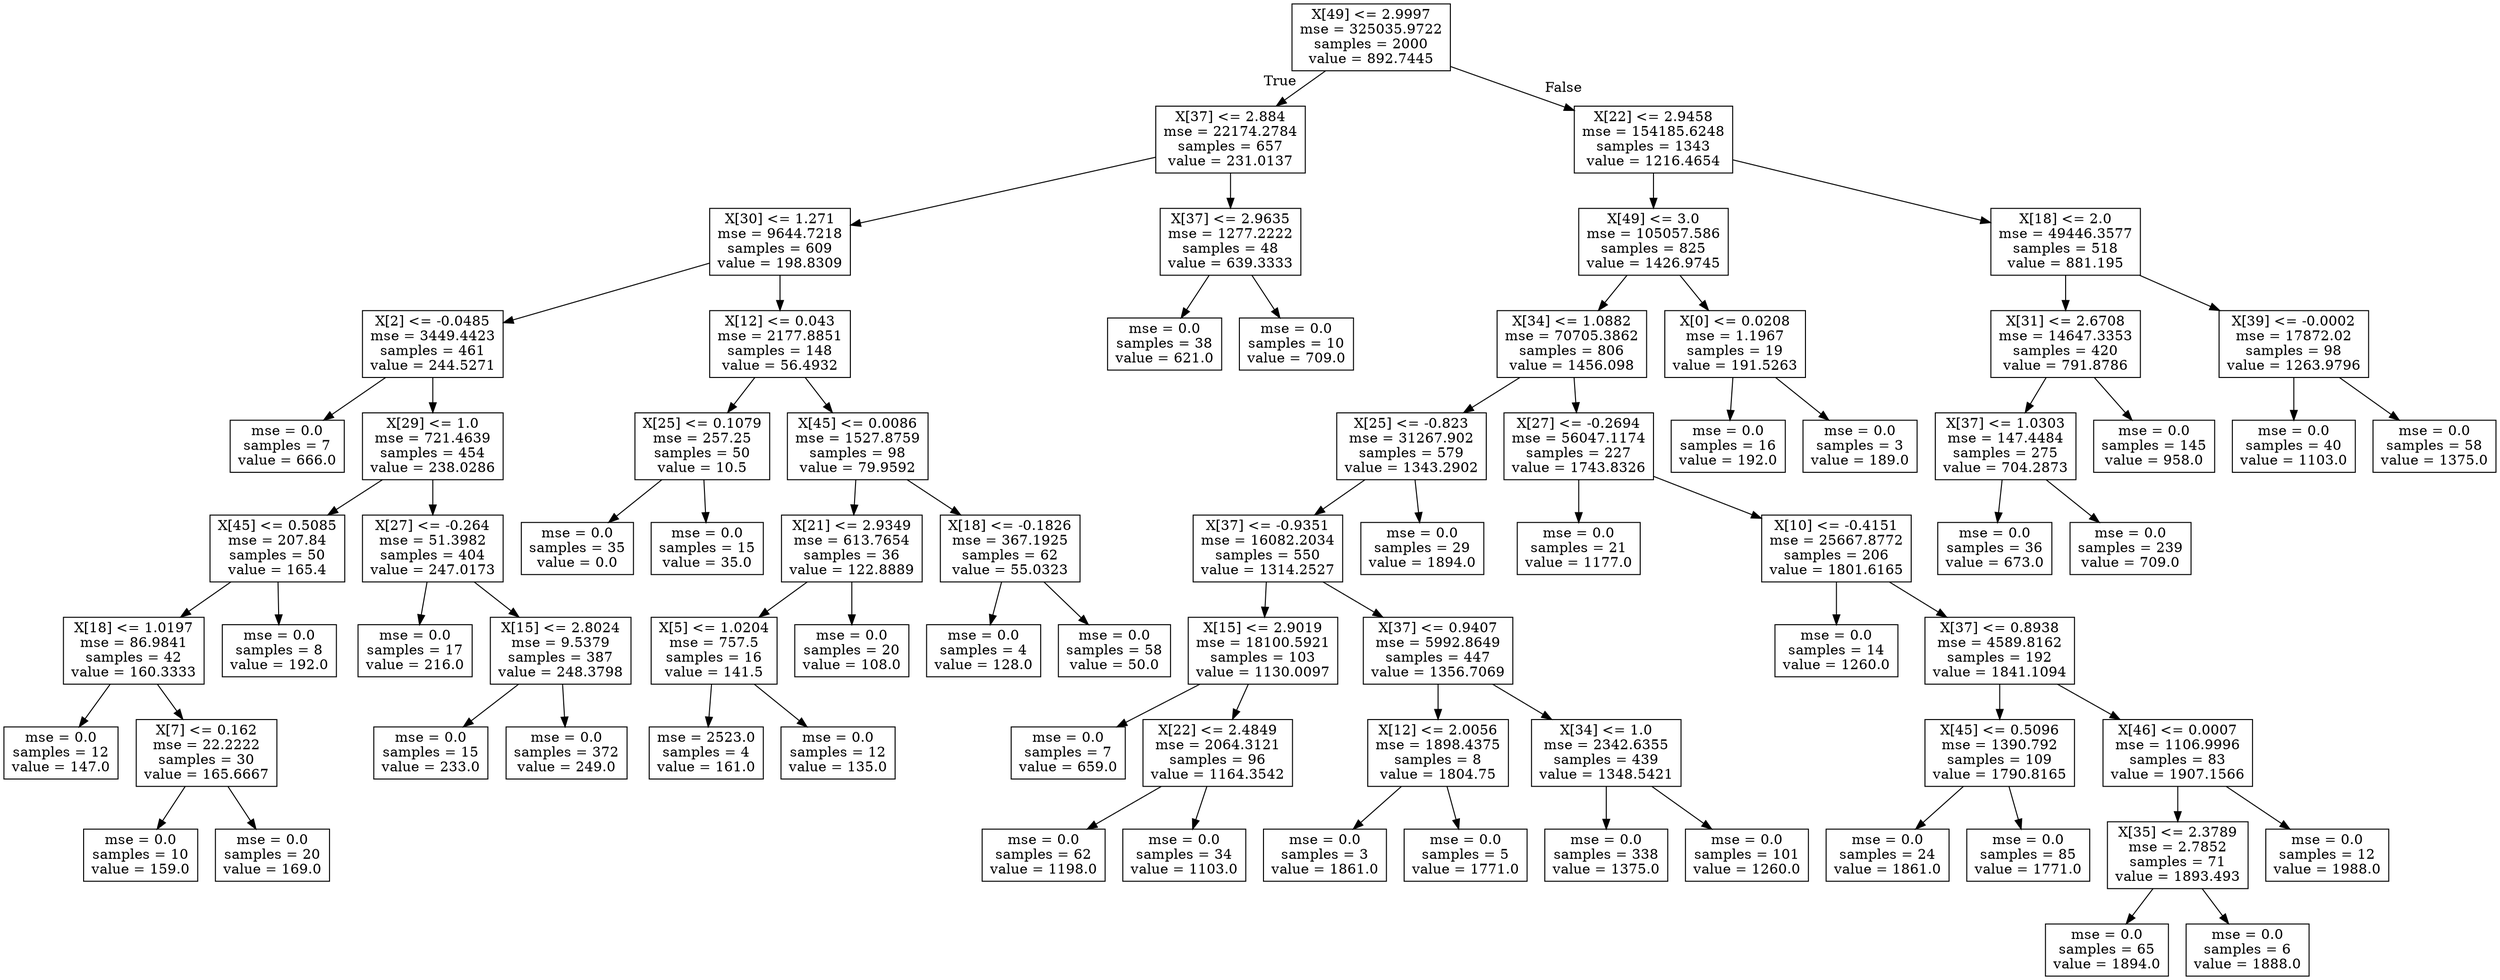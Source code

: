 digraph Tree {
node [shape=box] ;
0 [label="X[49] <= 2.9997\nmse = 325035.9722\nsamples = 2000\nvalue = 892.7445"] ;
1 [label="X[37] <= 2.884\nmse = 22174.2784\nsamples = 657\nvalue = 231.0137"] ;
0 -> 1 [labeldistance=2.5, labelangle=45, headlabel="True"] ;
2 [label="X[30] <= 1.271\nmse = 9644.7218\nsamples = 609\nvalue = 198.8309"] ;
1 -> 2 ;
3 [label="X[2] <= -0.0485\nmse = 3449.4423\nsamples = 461\nvalue = 244.5271"] ;
2 -> 3 ;
4 [label="mse = 0.0\nsamples = 7\nvalue = 666.0"] ;
3 -> 4 ;
5 [label="X[29] <= 1.0\nmse = 721.4639\nsamples = 454\nvalue = 238.0286"] ;
3 -> 5 ;
6 [label="X[45] <= 0.5085\nmse = 207.84\nsamples = 50\nvalue = 165.4"] ;
5 -> 6 ;
7 [label="X[18] <= 1.0197\nmse = 86.9841\nsamples = 42\nvalue = 160.3333"] ;
6 -> 7 ;
8 [label="mse = 0.0\nsamples = 12\nvalue = 147.0"] ;
7 -> 8 ;
9 [label="X[7] <= 0.162\nmse = 22.2222\nsamples = 30\nvalue = 165.6667"] ;
7 -> 9 ;
10 [label="mse = 0.0\nsamples = 10\nvalue = 159.0"] ;
9 -> 10 ;
11 [label="mse = 0.0\nsamples = 20\nvalue = 169.0"] ;
9 -> 11 ;
12 [label="mse = 0.0\nsamples = 8\nvalue = 192.0"] ;
6 -> 12 ;
13 [label="X[27] <= -0.264\nmse = 51.3982\nsamples = 404\nvalue = 247.0173"] ;
5 -> 13 ;
14 [label="mse = 0.0\nsamples = 17\nvalue = 216.0"] ;
13 -> 14 ;
15 [label="X[15] <= 2.8024\nmse = 9.5379\nsamples = 387\nvalue = 248.3798"] ;
13 -> 15 ;
16 [label="mse = 0.0\nsamples = 15\nvalue = 233.0"] ;
15 -> 16 ;
17 [label="mse = 0.0\nsamples = 372\nvalue = 249.0"] ;
15 -> 17 ;
18 [label="X[12] <= 0.043\nmse = 2177.8851\nsamples = 148\nvalue = 56.4932"] ;
2 -> 18 ;
19 [label="X[25] <= 0.1079\nmse = 257.25\nsamples = 50\nvalue = 10.5"] ;
18 -> 19 ;
20 [label="mse = 0.0\nsamples = 35\nvalue = 0.0"] ;
19 -> 20 ;
21 [label="mse = 0.0\nsamples = 15\nvalue = 35.0"] ;
19 -> 21 ;
22 [label="X[45] <= 0.0086\nmse = 1527.8759\nsamples = 98\nvalue = 79.9592"] ;
18 -> 22 ;
23 [label="X[21] <= 2.9349\nmse = 613.7654\nsamples = 36\nvalue = 122.8889"] ;
22 -> 23 ;
24 [label="X[5] <= 1.0204\nmse = 757.5\nsamples = 16\nvalue = 141.5"] ;
23 -> 24 ;
25 [label="mse = 2523.0\nsamples = 4\nvalue = 161.0"] ;
24 -> 25 ;
26 [label="mse = 0.0\nsamples = 12\nvalue = 135.0"] ;
24 -> 26 ;
27 [label="mse = 0.0\nsamples = 20\nvalue = 108.0"] ;
23 -> 27 ;
28 [label="X[18] <= -0.1826\nmse = 367.1925\nsamples = 62\nvalue = 55.0323"] ;
22 -> 28 ;
29 [label="mse = 0.0\nsamples = 4\nvalue = 128.0"] ;
28 -> 29 ;
30 [label="mse = 0.0\nsamples = 58\nvalue = 50.0"] ;
28 -> 30 ;
31 [label="X[37] <= 2.9635\nmse = 1277.2222\nsamples = 48\nvalue = 639.3333"] ;
1 -> 31 ;
32 [label="mse = 0.0\nsamples = 38\nvalue = 621.0"] ;
31 -> 32 ;
33 [label="mse = 0.0\nsamples = 10\nvalue = 709.0"] ;
31 -> 33 ;
34 [label="X[22] <= 2.9458\nmse = 154185.6248\nsamples = 1343\nvalue = 1216.4654"] ;
0 -> 34 [labeldistance=2.5, labelangle=-45, headlabel="False"] ;
35 [label="X[49] <= 3.0\nmse = 105057.586\nsamples = 825\nvalue = 1426.9745"] ;
34 -> 35 ;
36 [label="X[34] <= 1.0882\nmse = 70705.3862\nsamples = 806\nvalue = 1456.098"] ;
35 -> 36 ;
37 [label="X[25] <= -0.823\nmse = 31267.902\nsamples = 579\nvalue = 1343.2902"] ;
36 -> 37 ;
38 [label="X[37] <= -0.9351\nmse = 16082.2034\nsamples = 550\nvalue = 1314.2527"] ;
37 -> 38 ;
39 [label="X[15] <= 2.9019\nmse = 18100.5921\nsamples = 103\nvalue = 1130.0097"] ;
38 -> 39 ;
40 [label="mse = 0.0\nsamples = 7\nvalue = 659.0"] ;
39 -> 40 ;
41 [label="X[22] <= 2.4849\nmse = 2064.3121\nsamples = 96\nvalue = 1164.3542"] ;
39 -> 41 ;
42 [label="mse = 0.0\nsamples = 62\nvalue = 1198.0"] ;
41 -> 42 ;
43 [label="mse = 0.0\nsamples = 34\nvalue = 1103.0"] ;
41 -> 43 ;
44 [label="X[37] <= 0.9407\nmse = 5992.8649\nsamples = 447\nvalue = 1356.7069"] ;
38 -> 44 ;
45 [label="X[12] <= 2.0056\nmse = 1898.4375\nsamples = 8\nvalue = 1804.75"] ;
44 -> 45 ;
46 [label="mse = 0.0\nsamples = 3\nvalue = 1861.0"] ;
45 -> 46 ;
47 [label="mse = 0.0\nsamples = 5\nvalue = 1771.0"] ;
45 -> 47 ;
48 [label="X[34] <= 1.0\nmse = 2342.6355\nsamples = 439\nvalue = 1348.5421"] ;
44 -> 48 ;
49 [label="mse = 0.0\nsamples = 338\nvalue = 1375.0"] ;
48 -> 49 ;
50 [label="mse = 0.0\nsamples = 101\nvalue = 1260.0"] ;
48 -> 50 ;
51 [label="mse = 0.0\nsamples = 29\nvalue = 1894.0"] ;
37 -> 51 ;
52 [label="X[27] <= -0.2694\nmse = 56047.1174\nsamples = 227\nvalue = 1743.8326"] ;
36 -> 52 ;
53 [label="mse = 0.0\nsamples = 21\nvalue = 1177.0"] ;
52 -> 53 ;
54 [label="X[10] <= -0.4151\nmse = 25667.8772\nsamples = 206\nvalue = 1801.6165"] ;
52 -> 54 ;
55 [label="mse = 0.0\nsamples = 14\nvalue = 1260.0"] ;
54 -> 55 ;
56 [label="X[37] <= 0.8938\nmse = 4589.8162\nsamples = 192\nvalue = 1841.1094"] ;
54 -> 56 ;
57 [label="X[45] <= 0.5096\nmse = 1390.792\nsamples = 109\nvalue = 1790.8165"] ;
56 -> 57 ;
58 [label="mse = 0.0\nsamples = 24\nvalue = 1861.0"] ;
57 -> 58 ;
59 [label="mse = 0.0\nsamples = 85\nvalue = 1771.0"] ;
57 -> 59 ;
60 [label="X[46] <= 0.0007\nmse = 1106.9996\nsamples = 83\nvalue = 1907.1566"] ;
56 -> 60 ;
61 [label="X[35] <= 2.3789\nmse = 2.7852\nsamples = 71\nvalue = 1893.493"] ;
60 -> 61 ;
62 [label="mse = 0.0\nsamples = 65\nvalue = 1894.0"] ;
61 -> 62 ;
63 [label="mse = 0.0\nsamples = 6\nvalue = 1888.0"] ;
61 -> 63 ;
64 [label="mse = 0.0\nsamples = 12\nvalue = 1988.0"] ;
60 -> 64 ;
65 [label="X[0] <= 0.0208\nmse = 1.1967\nsamples = 19\nvalue = 191.5263"] ;
35 -> 65 ;
66 [label="mse = 0.0\nsamples = 16\nvalue = 192.0"] ;
65 -> 66 ;
67 [label="mse = 0.0\nsamples = 3\nvalue = 189.0"] ;
65 -> 67 ;
68 [label="X[18] <= 2.0\nmse = 49446.3577\nsamples = 518\nvalue = 881.195"] ;
34 -> 68 ;
69 [label="X[31] <= 2.6708\nmse = 14647.3353\nsamples = 420\nvalue = 791.8786"] ;
68 -> 69 ;
70 [label="X[37] <= 1.0303\nmse = 147.4484\nsamples = 275\nvalue = 704.2873"] ;
69 -> 70 ;
71 [label="mse = 0.0\nsamples = 36\nvalue = 673.0"] ;
70 -> 71 ;
72 [label="mse = 0.0\nsamples = 239\nvalue = 709.0"] ;
70 -> 72 ;
73 [label="mse = 0.0\nsamples = 145\nvalue = 958.0"] ;
69 -> 73 ;
74 [label="X[39] <= -0.0002\nmse = 17872.02\nsamples = 98\nvalue = 1263.9796"] ;
68 -> 74 ;
75 [label="mse = 0.0\nsamples = 40\nvalue = 1103.0"] ;
74 -> 75 ;
76 [label="mse = 0.0\nsamples = 58\nvalue = 1375.0"] ;
74 -> 76 ;
}